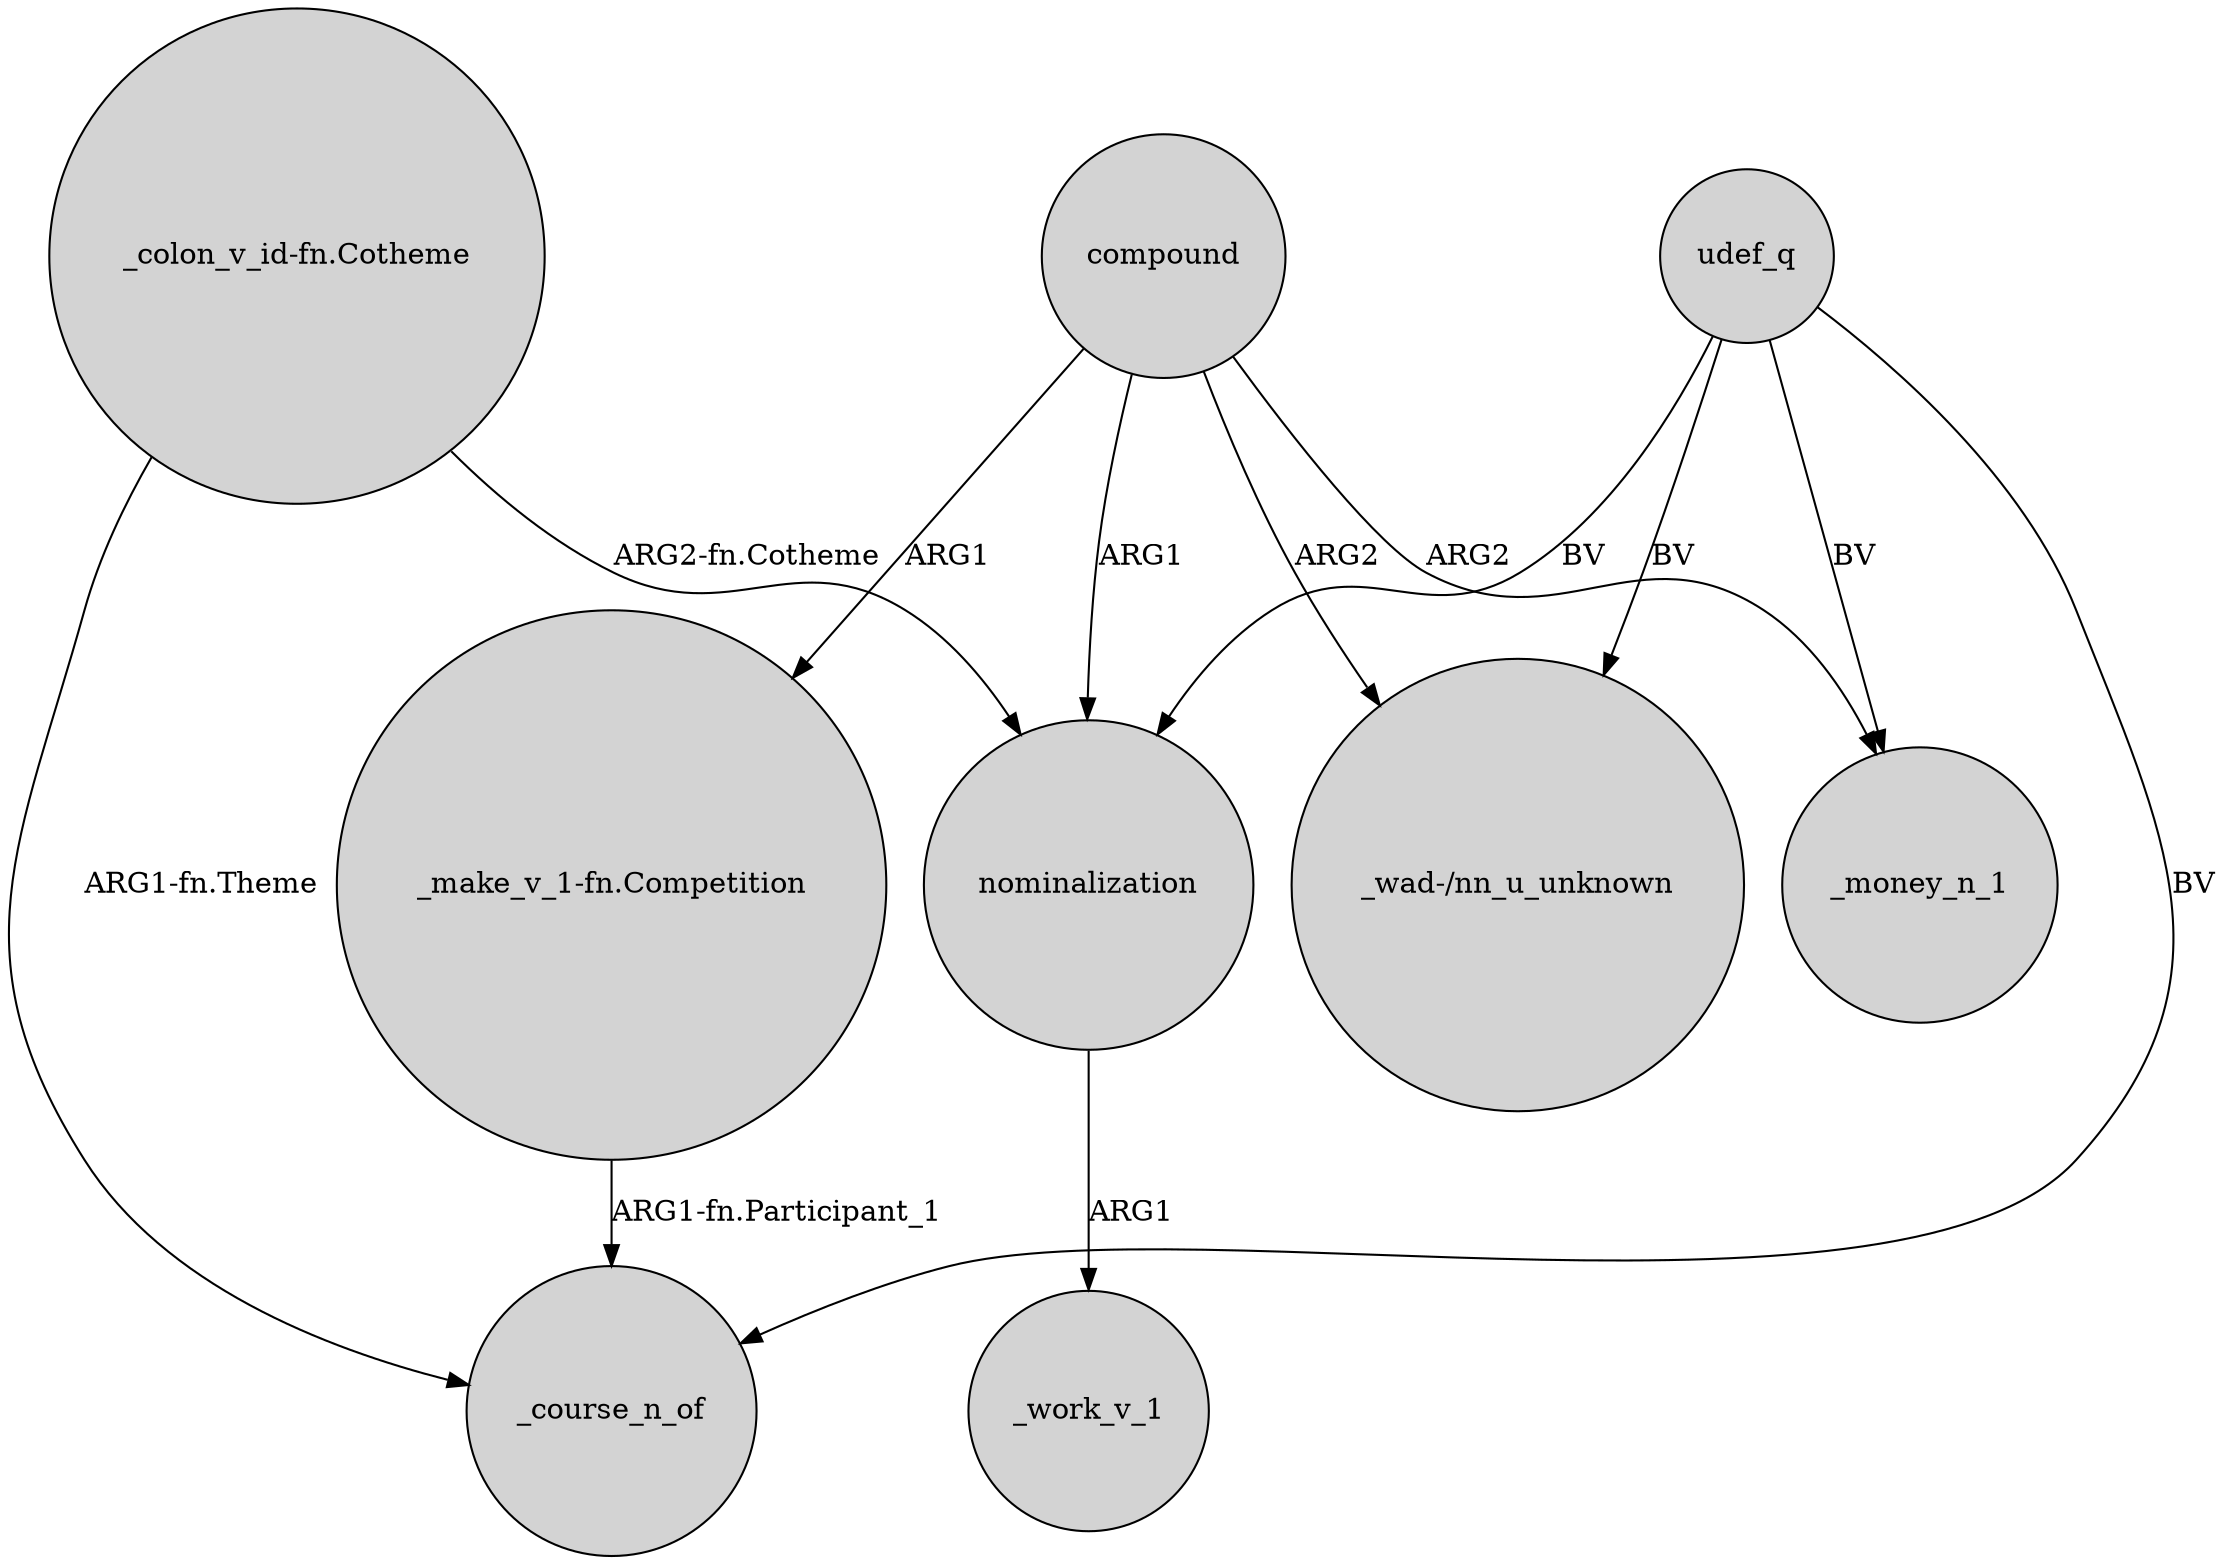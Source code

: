 digraph {
	node [shape=circle style=filled]
	udef_q -> _money_n_1 [label=BV]
	nominalization -> _work_v_1 [label=ARG1]
	"_colon_v_id-fn.Cotheme" -> nominalization [label="ARG2-fn.Cotheme"]
	compound -> "_make_v_1-fn.Competition" [label=ARG1]
	udef_q -> "_wad-/nn_u_unknown" [label=BV]
	compound -> _money_n_1 [label=ARG2]
	udef_q -> _course_n_of [label=BV]
	"_colon_v_id-fn.Cotheme" -> _course_n_of [label="ARG1-fn.Theme"]
	compound -> nominalization [label=ARG1]
	compound -> "_wad-/nn_u_unknown" [label=ARG2]
	udef_q -> nominalization [label=BV]
	"_make_v_1-fn.Competition" -> _course_n_of [label="ARG1-fn.Participant_1"]
}
